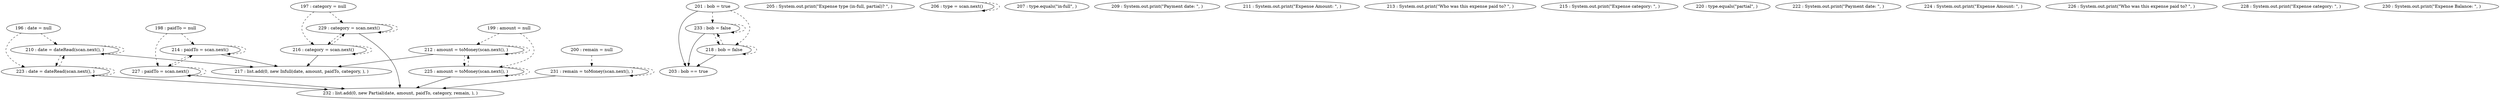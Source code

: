 digraph G {
"196 : date = null"
"196 : date = null" -> "210 : date = dateRead(scan.next(), )" [style=dashed]
"196 : date = null" -> "223 : date = dateRead(scan.next(), )" [style=dashed]
"197 : category = null"
"197 : category = null" -> "216 : category = scan.next()" [style=dashed]
"197 : category = null" -> "229 : category = scan.next()" [style=dashed]
"198 : paidTo = null"
"198 : paidTo = null" -> "227 : paidTo = scan.next()" [style=dashed]
"198 : paidTo = null" -> "214 : paidTo = scan.next()" [style=dashed]
"199 : amount = null"
"199 : amount = null" -> "212 : amount = toMoney(scan.next(), )" [style=dashed]
"199 : amount = null" -> "225 : amount = toMoney(scan.next(), )" [style=dashed]
"200 : remain = null"
"200 : remain = null" -> "231 : remain = toMoney(scan.next(), )" [style=dashed]
"201 : bob = true"
"201 : bob = true" -> "203 : bob == true"
"201 : bob = true" -> "233 : bob = false" [style=dashed]
"201 : bob = true" -> "218 : bob = false" [style=dashed]
"203 : bob == true"
"205 : System.out.print(\"Expense type (in-full, partial)? \", )"
"206 : type = scan.next()"
"206 : type = scan.next()" -> "206 : type = scan.next()" [style=dashed]
"207 : type.equals(\"in-full\", )"
"209 : System.out.print(\"Payment date: \", )"
"210 : date = dateRead(scan.next(), )"
"210 : date = dateRead(scan.next(), )" -> "217 : list.add(0, new Infull(date, amount, paidTo, category, ), )"
"210 : date = dateRead(scan.next(), )" -> "210 : date = dateRead(scan.next(), )" [style=dashed]
"210 : date = dateRead(scan.next(), )" -> "223 : date = dateRead(scan.next(), )" [style=dashed]
"211 : System.out.print(\"Expense Amount: \", )"
"212 : amount = toMoney(scan.next(), )"
"212 : amount = toMoney(scan.next(), )" -> "217 : list.add(0, new Infull(date, amount, paidTo, category, ), )"
"212 : amount = toMoney(scan.next(), )" -> "212 : amount = toMoney(scan.next(), )" [style=dashed]
"212 : amount = toMoney(scan.next(), )" -> "225 : amount = toMoney(scan.next(), )" [style=dashed]
"213 : System.out.print(\"Who was this expense paid to? \", )"
"214 : paidTo = scan.next()"
"214 : paidTo = scan.next()" -> "217 : list.add(0, new Infull(date, amount, paidTo, category, ), )"
"214 : paidTo = scan.next()" -> "227 : paidTo = scan.next()" [style=dashed]
"214 : paidTo = scan.next()" -> "214 : paidTo = scan.next()" [style=dashed]
"215 : System.out.print(\"Expense category: \", )"
"216 : category = scan.next()"
"216 : category = scan.next()" -> "217 : list.add(0, new Infull(date, amount, paidTo, category, ), )"
"216 : category = scan.next()" -> "216 : category = scan.next()" [style=dashed]
"216 : category = scan.next()" -> "229 : category = scan.next()" [style=dashed]
"217 : list.add(0, new Infull(date, amount, paidTo, category, ), )"
"218 : bob = false"
"218 : bob = false" -> "203 : bob == true"
"218 : bob = false" -> "233 : bob = false" [style=dashed]
"218 : bob = false" -> "218 : bob = false" [style=dashed]
"220 : type.equals(\"partial\", )"
"222 : System.out.print(\"Payment date: \", )"
"223 : date = dateRead(scan.next(), )"
"223 : date = dateRead(scan.next(), )" -> "232 : list.add(0, new Partial(date, amount, paidTo, category, remain, ), )"
"223 : date = dateRead(scan.next(), )" -> "210 : date = dateRead(scan.next(), )" [style=dashed]
"223 : date = dateRead(scan.next(), )" -> "223 : date = dateRead(scan.next(), )" [style=dashed]
"224 : System.out.print(\"Expense Amount: \", )"
"225 : amount = toMoney(scan.next(), )"
"225 : amount = toMoney(scan.next(), )" -> "232 : list.add(0, new Partial(date, amount, paidTo, category, remain, ), )"
"225 : amount = toMoney(scan.next(), )" -> "212 : amount = toMoney(scan.next(), )" [style=dashed]
"225 : amount = toMoney(scan.next(), )" -> "225 : amount = toMoney(scan.next(), )" [style=dashed]
"226 : System.out.print(\"Who was this expense paid to? \", )"
"227 : paidTo = scan.next()"
"227 : paidTo = scan.next()" -> "232 : list.add(0, new Partial(date, amount, paidTo, category, remain, ), )"
"227 : paidTo = scan.next()" -> "227 : paidTo = scan.next()" [style=dashed]
"227 : paidTo = scan.next()" -> "214 : paidTo = scan.next()" [style=dashed]
"228 : System.out.print(\"Expense category: \", )"
"229 : category = scan.next()"
"229 : category = scan.next()" -> "232 : list.add(0, new Partial(date, amount, paidTo, category, remain, ), )"
"229 : category = scan.next()" -> "216 : category = scan.next()" [style=dashed]
"229 : category = scan.next()" -> "229 : category = scan.next()" [style=dashed]
"230 : System.out.print(\"Expense Balance: \", )"
"231 : remain = toMoney(scan.next(), )"
"231 : remain = toMoney(scan.next(), )" -> "232 : list.add(0, new Partial(date, amount, paidTo, category, remain, ), )"
"231 : remain = toMoney(scan.next(), )" -> "231 : remain = toMoney(scan.next(), )" [style=dashed]
"232 : list.add(0, new Partial(date, amount, paidTo, category, remain, ), )"
"233 : bob = false"
"233 : bob = false" -> "203 : bob == true"
"233 : bob = false" -> "233 : bob = false" [style=dashed]
"233 : bob = false" -> "218 : bob = false" [style=dashed]
"203 : bob == true"
}